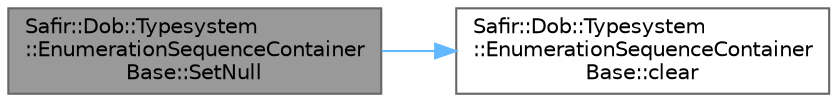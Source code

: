 digraph "Safir::Dob::Typesystem::EnumerationSequenceContainerBase::SetNull"
{
 // LATEX_PDF_SIZE
  bgcolor="transparent";
  edge [fontname=Helvetica,fontsize=10,labelfontname=Helvetica,labelfontsize=10];
  node [fontname=Helvetica,fontsize=10,shape=box,height=0.2,width=0.4];
  rankdir="LR";
  Node1 [label="Safir::Dob::Typesystem\l::EnumerationSequenceContainer\lBase::SetNull",height=0.2,width=0.4,color="gray40", fillcolor="grey60", style="filled", fontcolor="black",tooltip="Set the container to null."];
  Node1 -> Node2 [color="steelblue1",style="solid"];
  Node2 [label="Safir::Dob::Typesystem\l::EnumerationSequenceContainer\lBase::clear",height=0.2,width=0.4,color="grey40", fillcolor="white", style="filled",URL="$a01539.html#a1c9c49c691a606b2ee7b4e88192cadfd",tooltip="Clear the sequence, i.e remove all values."];
}
